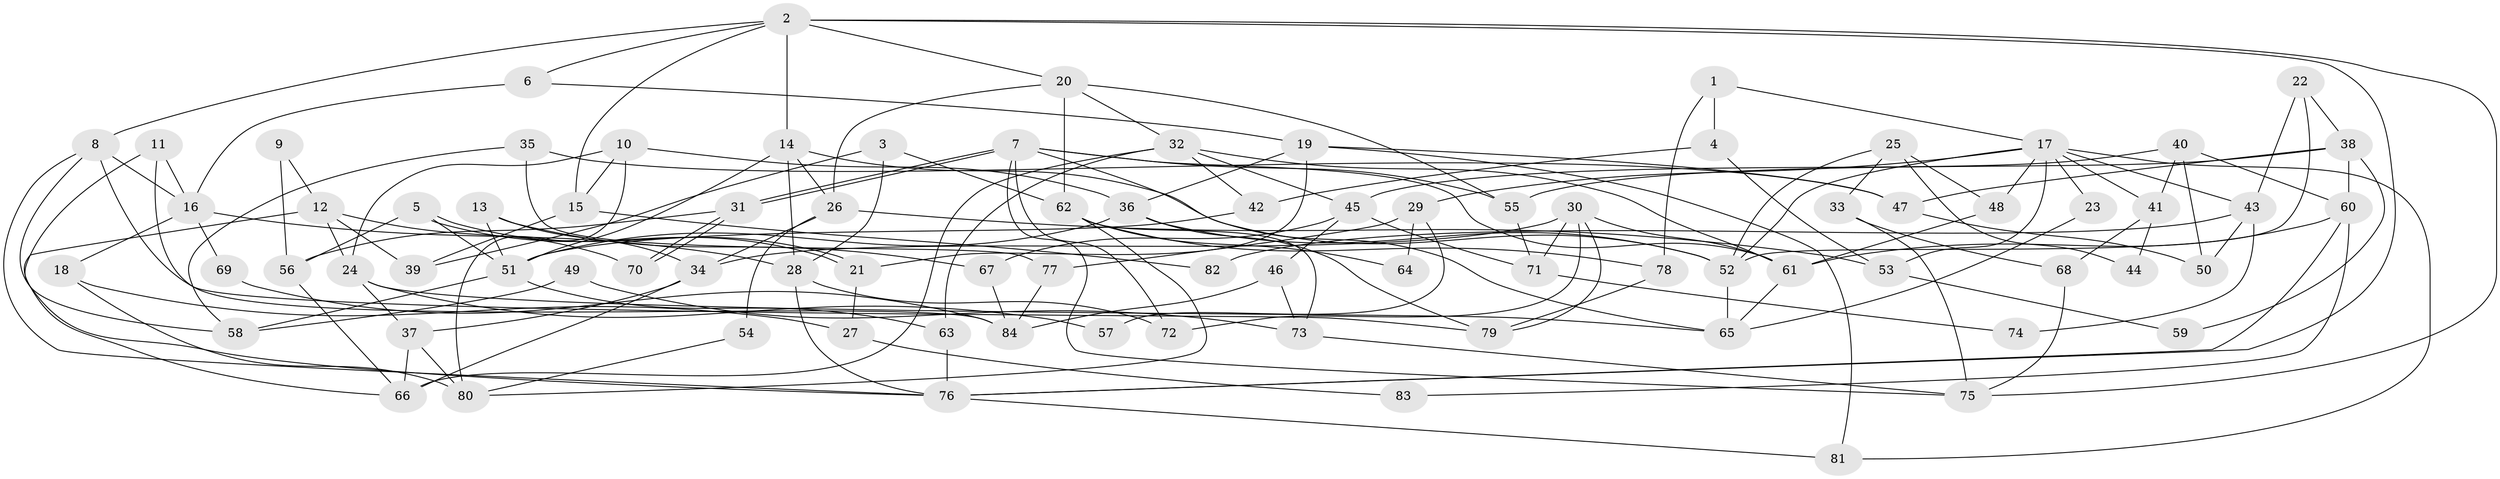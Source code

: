 // coarse degree distribution, {2: 0.21428571428571427, 6: 0.047619047619047616, 3: 0.14285714285714285, 4: 0.21428571428571427, 5: 0.21428571428571427, 7: 0.07142857142857142, 8: 0.023809523809523808, 9: 0.023809523809523808, 14: 0.023809523809523808, 11: 0.023809523809523808}
// Generated by graph-tools (version 1.1) at 2025/54/03/04/25 21:54:40]
// undirected, 84 vertices, 168 edges
graph export_dot {
graph [start="1"]
  node [color=gray90,style=filled];
  1;
  2;
  3;
  4;
  5;
  6;
  7;
  8;
  9;
  10;
  11;
  12;
  13;
  14;
  15;
  16;
  17;
  18;
  19;
  20;
  21;
  22;
  23;
  24;
  25;
  26;
  27;
  28;
  29;
  30;
  31;
  32;
  33;
  34;
  35;
  36;
  37;
  38;
  39;
  40;
  41;
  42;
  43;
  44;
  45;
  46;
  47;
  48;
  49;
  50;
  51;
  52;
  53;
  54;
  55;
  56;
  57;
  58;
  59;
  60;
  61;
  62;
  63;
  64;
  65;
  66;
  67;
  68;
  69;
  70;
  71;
  72;
  73;
  74;
  75;
  76;
  77;
  78;
  79;
  80;
  81;
  82;
  83;
  84;
  1 -- 4;
  1 -- 78;
  1 -- 17;
  2 -- 20;
  2 -- 8;
  2 -- 6;
  2 -- 14;
  2 -- 15;
  2 -- 75;
  2 -- 76;
  3 -- 28;
  3 -- 62;
  3 -- 39;
  4 -- 42;
  4 -- 53;
  5 -- 56;
  5 -- 21;
  5 -- 21;
  5 -- 51;
  6 -- 16;
  6 -- 19;
  7 -- 31;
  7 -- 31;
  7 -- 65;
  7 -- 55;
  7 -- 61;
  7 -- 72;
  7 -- 75;
  8 -- 79;
  8 -- 76;
  8 -- 16;
  8 -- 58;
  9 -- 12;
  9 -- 56;
  10 -- 24;
  10 -- 36;
  10 -- 15;
  10 -- 80;
  11 -- 84;
  11 -- 76;
  11 -- 16;
  12 -- 66;
  12 -- 39;
  12 -- 24;
  12 -- 70;
  13 -- 34;
  13 -- 51;
  13 -- 67;
  14 -- 28;
  14 -- 26;
  14 -- 51;
  14 -- 52;
  15 -- 39;
  15 -- 82;
  16 -- 18;
  16 -- 28;
  16 -- 69;
  17 -- 81;
  17 -- 23;
  17 -- 29;
  17 -- 41;
  17 -- 43;
  17 -- 48;
  17 -- 52;
  17 -- 53;
  18 -- 80;
  18 -- 27;
  19 -- 36;
  19 -- 21;
  19 -- 47;
  19 -- 81;
  20 -- 32;
  20 -- 55;
  20 -- 26;
  20 -- 62;
  21 -- 27;
  22 -- 52;
  22 -- 43;
  22 -- 38;
  23 -- 65;
  24 -- 65;
  24 -- 37;
  24 -- 57;
  25 -- 52;
  25 -- 48;
  25 -- 33;
  25 -- 44;
  26 -- 34;
  26 -- 53;
  26 -- 54;
  27 -- 83;
  28 -- 72;
  28 -- 76;
  29 -- 77;
  29 -- 57;
  29 -- 64;
  30 -- 61;
  30 -- 34;
  30 -- 71;
  30 -- 72;
  30 -- 79;
  31 -- 70;
  31 -- 70;
  31 -- 56;
  32 -- 63;
  32 -- 61;
  32 -- 42;
  32 -- 45;
  32 -- 66;
  33 -- 75;
  33 -- 68;
  34 -- 37;
  34 -- 66;
  35 -- 58;
  35 -- 47;
  35 -- 77;
  36 -- 52;
  36 -- 51;
  36 -- 79;
  37 -- 66;
  37 -- 80;
  38 -- 55;
  38 -- 47;
  38 -- 59;
  38 -- 60;
  40 -- 60;
  40 -- 41;
  40 -- 45;
  40 -- 50;
  41 -- 68;
  41 -- 44;
  42 -- 51;
  43 -- 50;
  43 -- 74;
  43 -- 82;
  45 -- 46;
  45 -- 67;
  45 -- 71;
  46 -- 73;
  46 -- 84;
  47 -- 50;
  48 -- 61;
  49 -- 58;
  49 -- 73;
  51 -- 58;
  51 -- 63;
  52 -- 65;
  53 -- 59;
  54 -- 80;
  55 -- 71;
  56 -- 66;
  60 -- 76;
  60 -- 61;
  60 -- 83;
  61 -- 65;
  62 -- 80;
  62 -- 64;
  62 -- 73;
  62 -- 78;
  63 -- 76;
  67 -- 84;
  68 -- 75;
  69 -- 84;
  71 -- 74;
  73 -- 75;
  76 -- 81;
  77 -- 84;
  78 -- 79;
}
